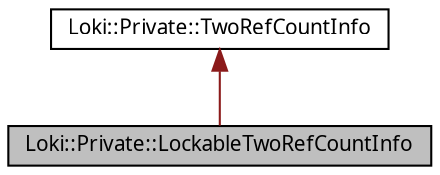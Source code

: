 digraph G
{
  bgcolor="transparent";
  edge [fontname="FreeSans.ttf",fontsize=10,labelfontname="FreeSans.ttf",labelfontsize=10];
  node [fontname="FreeSans.ttf",fontsize=10,shape=record];
  Node1 [label="Loki::Private::LockableTwoRefCountInfo",height=0.2,width=0.4,color="black", fillcolor="grey75", style="filled" fontcolor="black"];
  Node2 -> Node1 [dir=back,color="firebrick4",fontsize=10,style="solid",fontname="FreeSans.ttf"];
  Node2 [label="Loki::Private::TwoRefCountInfo",height=0.2,width=0.4,color="black",URL="$a00720.html"];
}
